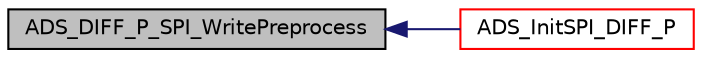 digraph "ADS_DIFF_P_SPI_WritePreprocess"
{
  edge [fontname="Helvetica",fontsize="10",labelfontname="Helvetica",labelfontsize="10"];
  node [fontname="Helvetica",fontsize="10",shape=record];
  rankdir="LR";
  Node49 [label="ADS_DIFF_P_SPI_WritePreprocess",height=0.2,width=0.4,color="black", fillcolor="grey75", style="filled", fontcolor="black"];
  Node49 -> Node50 [dir="back",color="midnightblue",fontsize="10",style="solid",fontname="Helvetica"];
  Node50 [label="ADS_InitSPI_DIFF_P",height=0.2,width=0.4,color="red", fillcolor="white", style="filled",URL="$auto__detection__service__kl25z_8c.html#ad62f3052de3e4b8bf43fde88bfdea1c9"];
}
